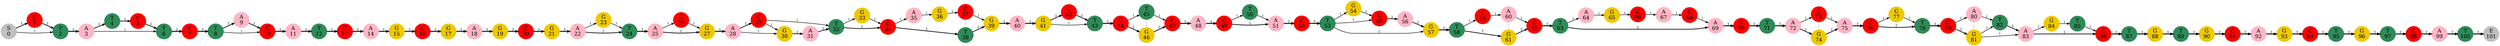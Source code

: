 // abpoa graph dot file.
// 102 nodes.
digraph ABPOA_graph {
	graph [rankdir="LR"];
	node [width=1.000000, style=filled, fixedsize=true, shape=circle];
"S
0" [color=gray, fontsize=24]
"C
1" [color=red1, fontsize=24]
"T
2" [color=seagreen4, fontsize=24]
"A
3" [color=pink1, fontsize=24]
"T
4" [color=seagreen4, fontsize=24]
"C
5" [color=red1, fontsize=24]
"T
6" [color=seagreen4, fontsize=24]
"C
7" [color=red1, fontsize=24]
"T
8" [color=seagreen4, fontsize=24]
"A
9" [color=pink1, fontsize=24]
"C
10" [color=red1, fontsize=24]
"A
11" [color=pink1, fontsize=24]
"T
12" [color=seagreen4, fontsize=24]
"C
13" [color=red1, fontsize=24]
"A
14" [color=pink1, fontsize=24]
"G
15" [color=gold2, fontsize=24]
"C
16" [color=red1, fontsize=24]
"G
17" [color=gold2, fontsize=24]
"A
18" [color=pink1, fontsize=24]
"G
19" [color=gold2, fontsize=24]
"C
20" [color=red1, fontsize=24]
"G
21" [color=gold2, fontsize=24]
"A
22" [color=pink1, fontsize=24]
"G
23" [color=gold2, fontsize=24]
"T
24" [color=seagreen4, fontsize=24]
"A
25" [color=pink1, fontsize=24]
"C
26" [color=red1, fontsize=24]
"G
27" [color=gold2, fontsize=24]
"A
28" [color=pink1, fontsize=24]
"C
29" [color=red1, fontsize=24]
"G
30" [color=gold2, fontsize=24]
"A
31" [color=pink1, fontsize=24]
"T
32" [color=seagreen4, fontsize=24]
"G
33" [color=gold2, fontsize=24]
"C
34" [color=red1, fontsize=24]
"A
35" [color=pink1, fontsize=24]
"G
36" [color=gold2, fontsize=24]
"C
37" [color=red1, fontsize=24]
"T
38" [color=seagreen4, fontsize=24]
"G
39" [color=gold2, fontsize=24]
"A
40" [color=pink1, fontsize=24]
"G
41" [color=gold2, fontsize=24]
"C
42" [color=red1, fontsize=24]
"T
43" [color=seagreen4, fontsize=24]
"C
44" [color=red1, fontsize=24]
"T
45" [color=seagreen4, fontsize=24]
"G
46" [color=gold2, fontsize=24]
"C
47" [color=red1, fontsize=24]
"A
48" [color=pink1, fontsize=24]
"C
49" [color=red1, fontsize=24]
"T
50" [color=seagreen4, fontsize=24]
"A
51" [color=pink1, fontsize=24]
"C
52" [color=red1, fontsize=24]
"T
53" [color=seagreen4, fontsize=24]
"G
54" [color=gold2, fontsize=24]
"C
55" [color=red1, fontsize=24]
"A
56" [color=pink1, fontsize=24]
"G
57" [color=gold2, fontsize=24]
"T
58" [color=seagreen4, fontsize=24]
"C
59" [color=red1, fontsize=24]
"A
60" [color=pink1, fontsize=24]
"G
61" [color=gold2, fontsize=24]
"C
62" [color=red1, fontsize=24]
"T
63" [color=seagreen4, fontsize=24]
"A
64" [color=pink1, fontsize=24]
"G
65" [color=gold2, fontsize=24]
"C
66" [color=red1, fontsize=24]
"A
67" [color=pink1, fontsize=24]
"C
68" [color=red1, fontsize=24]
"A
69" [color=pink1, fontsize=24]
"C
70" [color=red1, fontsize=24]
"T
71" [color=seagreen4, fontsize=24]
"A
72" [color=pink1, fontsize=24]
"C
73" [color=red1, fontsize=24]
"G
74" [color=gold2, fontsize=24]
"A
75" [color=pink1, fontsize=24]
"C
76" [color=red1, fontsize=24]
"G
77" [color=gold2, fontsize=24]
"T
78" [color=seagreen4, fontsize=24]
"C
79" [color=red1, fontsize=24]
"A
80" [color=pink1, fontsize=24]
"G
81" [color=gold2, fontsize=24]
"T
82" [color=seagreen4, fontsize=24]
"A
83" [color=pink1, fontsize=24]
"G
84" [color=gold2, fontsize=24]
"T
85" [color=seagreen4, fontsize=24]
"C
86" [color=red1, fontsize=24]
"T
87" [color=seagreen4, fontsize=24]
"G
88" [color=gold2, fontsize=24]
"T
89" [color=seagreen4, fontsize=24]
"G
90" [color=gold2, fontsize=24]
"C
91" [color=red1, fontsize=24]
"A
92" [color=pink1, fontsize=24]
"G
93" [color=gold2, fontsize=24]
"C
94" [color=red1, fontsize=24]
"T
95" [color=seagreen4, fontsize=24]
"G
96" [color=gold2, fontsize=24]
"T
97" [color=seagreen4, fontsize=24]
"C
98" [color=red1, fontsize=24]
"A
99" [color=pink1, fontsize=24]
"T
100" [color=seagreen4, fontsize=24]
"E
101" [color=gray, fontsize=24]
	"S
0" -> "C
1" [label="2", penwidth=3]
	"S
0" -> "T
2" [label="1", penwidth=2]
	"C
1" -> "T
2" [label="2", penwidth=3]
	"T
2" -> "A
3" [label="3", penwidth=4]
	"A
3" -> "T
4" [label="2", penwidth=3]
	"A
3" -> "T
6" [label="1", penwidth=2]
	"T
4" -> "C
5" [label="2", penwidth=3]
	"C
5" -> "T
6" [label="2", penwidth=3]
	"T
6" -> "C
7" [label="3", penwidth=4]
	"C
7" -> "T
8" [label="3", penwidth=4]
	"T
8" -> "A
9" [label="2", penwidth=3]
	"T
8" -> "C
10" [label="1", penwidth=2]
	"A
9" -> "C
10" [label="2", penwidth=3]
	"C
10" -> "A
11" [label="3", penwidth=4]
	"A
11" -> "T
12" [label="3", penwidth=4]
	"T
12" -> "C
13" [label="3", penwidth=4]
	"C
13" -> "A
14" [label="3", penwidth=4]
	"A
14" -> "G
15" [label="3", penwidth=4]
	"G
15" -> "C
16" [label="3", penwidth=4]
	"C
16" -> "G
17" [label="3", penwidth=4]
	"G
17" -> "A
18" [label="3", penwidth=4]
	"A
18" -> "G
19" [label="3", penwidth=4]
	"G
19" -> "C
20" [label="3", penwidth=4]
	"C
20" -> "G
21" [label="3", penwidth=4]
	"G
21" -> "A
22" [label="3", penwidth=4]
	"A
22" -> "T
24" [label="2", penwidth=3]
	"A
22" -> "G
23" [label="1", penwidth=2]
	"G
23" -> "T
24" [label="1", penwidth=2]
	"T
24" -> "A
25" [label="3", penwidth=4]
	"A
25" -> "G
27" [label="2", penwidth=3]
	"A
25" -> "C
26" [label="1", penwidth=2]
	"C
26" -> "G
27" [label="1", penwidth=2]
	"G
27" -> "A
28" [label="3", penwidth=4]
	"A
28" -> "C
29" [label="2", penwidth=3]
	"A
28" -> "G
30" [label="1", penwidth=2]
	"C
29" -> "G
30" [label="1", penwidth=2]
	"C
29" -> "T
32" [label="1", penwidth=2]
	"G
30" -> "A
31" [label="2", penwidth=3]
	"A
31" -> "T
32" [label="2", penwidth=3]
	"T
32" -> "C
34" [label="2", penwidth=3]
	"T
32" -> "G
33" [label="1", penwidth=2]
	"G
33" -> "C
34" [label="1", penwidth=2]
	"C
34" -> "T
38" [label="2", penwidth=3]
	"C
34" -> "A
35" [label="1", penwidth=2]
	"A
35" -> "G
36" [label="1", penwidth=2]
	"G
36" -> "C
37" [label="1", penwidth=2]
	"C
37" -> "G
39" [label="1", penwidth=2]
	{rank=same; "C
37" "T
38" };
	{ edge [style=dashed, arrowhead=none]; "C
37" -> "T
38" }
	"T
38" -> "G
39" [label="2", penwidth=3]
	{rank=same; "T
38" "C
37" };
	"G
39" -> "A
40" [label="3", penwidth=4]
	"A
40" -> "G
41" [label="3", penwidth=4]
	"G
41" -> "C
42" [label="2", penwidth=3]
	"G
41" -> "T
43" [label="1", penwidth=2]
	"C
42" -> "T
43" [label="2", penwidth=3]
	"T
43" -> "C
44" [label="3", penwidth=4]
	"C
44" -> "G
46" [label="2", penwidth=3]
	"C
44" -> "T
45" [label="1", penwidth=2]
	"T
45" -> "C
47" [label="1", penwidth=2]
	{rank=same; "T
45" "G
46" };
	{ edge [style=dashed, arrowhead=none]; "T
45" -> "G
46" }
	"G
46" -> "C
47" [label="2", penwidth=3]
	{rank=same; "G
46" "T
45" };
	"C
47" -> "A
48" [label="3", penwidth=4]
	"A
48" -> "C
49" [label="3", penwidth=4]
	"C
49" -> "A
51" [label="2", penwidth=3]
	"C
49" -> "T
50" [label="1", penwidth=2]
	"T
50" -> "A
51" [label="1", penwidth=2]
	"A
51" -> "C
52" [label="3", penwidth=4]
	"C
52" -> "T
53" [label="3", penwidth=4]
	"T
53" -> "G
54" [label="1", penwidth=2]
	"T
53" -> "G
57" [label="1", penwidth=2]
	"T
53" -> "C
55" [label="1", penwidth=2]
	"G
54" -> "C
55" [label="1", penwidth=2]
	"C
55" -> "A
56" [label="2", penwidth=3]
	"A
56" -> "G
57" [label="2", penwidth=3]
	"G
57" -> "T
58" [label="3", penwidth=4]
	"T
58" -> "G
61" [label="2", penwidth=3]
	"T
58" -> "C
59" [label="1", penwidth=2]
	"C
59" -> "A
60" [label="1", penwidth=2]
	"A
60" -> "C
62" [label="1", penwidth=2]
	{rank=same; "A
60" "G
61" };
	{ edge [style=dashed, arrowhead=none]; "A
60" -> "G
61" }
	"G
61" -> "C
62" [label="2", penwidth=3]
	{rank=same; "G
61" "A
60" };
	"C
62" -> "T
63" [label="3", penwidth=4]
	"T
63" -> "A
69" [label="2", penwidth=3]
	"T
63" -> "A
64" [label="1", penwidth=2]
	"A
64" -> "G
65" [label="1", penwidth=2]
	"G
65" -> "C
66" [label="1", penwidth=2]
	"C
66" -> "A
67" [label="1", penwidth=2]
	"A
67" -> "C
68" [label="1", penwidth=2]
	"C
68" -> "A
69" [label="1", penwidth=2]
	"A
69" -> "C
70" [label="3", penwidth=4]
	"C
70" -> "T
71" [label="3", penwidth=4]
	"T
71" -> "A
72" [label="3", penwidth=4]
	"A
72" -> "G
74" [label="2", penwidth=3]
	"A
72" -> "C
73" [label="1", penwidth=2]
	"C
73" -> "A
75" [label="1", penwidth=2]
	{rank=same; "C
73" "G
74" };
	{ edge [style=dashed, arrowhead=none]; "C
73" -> "G
74" }
	"G
74" -> "A
75" [label="2", penwidth=3]
	{rank=same; "G
74" "C
73" };
	"A
75" -> "C
76" [label="3", penwidth=4]
	"C
76" -> "T
78" [label="2", penwidth=3]
	"C
76" -> "G
77" [label="1", penwidth=2]
	"G
77" -> "T
78" [label="1", penwidth=2]
	"T
78" -> "C
79" [label="3", penwidth=4]
	"C
79" -> "G
81" [label="2", penwidth=3]
	"C
79" -> "A
80" [label="1", penwidth=2]
	"A
80" -> "T
82" [label="1", penwidth=2]
	{rank=same; "A
80" "G
81" };
	{ edge [style=dashed, arrowhead=none]; "A
80" -> "G
81" }
	"G
81" -> "T
82" [label="1", penwidth=2]
	"G
81" -> "A
83" [label="1", penwidth=2]
	{rank=same; "G
81" "A
80" };
	"T
82" -> "A
83" [label="2", penwidth=3]
	"A
83" -> "C
86" [label="2", penwidth=3]
	"A
83" -> "G
84" [label="1", penwidth=2]
	"G
84" -> "T
85" [label="1", penwidth=2]
	"T
85" -> "C
86" [label="1", penwidth=2]
	"C
86" -> "T
87" [label="3", penwidth=4]
	"T
87" -> "G
88" [label="3", penwidth=4]
	"G
88" -> "T
89" [label="3", penwidth=4]
	"T
89" -> "G
90" [label="3", penwidth=4]
	"G
90" -> "C
91" [label="3", penwidth=4]
	"C
91" -> "A
92" [label="3", penwidth=4]
	"A
92" -> "G
93" [label="3", penwidth=4]
	"G
93" -> "C
94" [label="3", penwidth=4]
	"C
94" -> "T
95" [label="3", penwidth=4]
	"T
95" -> "G
96" [label="3", penwidth=4]
	"G
96" -> "T
97" [label="3", penwidth=4]
	"T
97" -> "C
98" [label="3", penwidth=4]
	"C
98" -> "A
99" [label="3", penwidth=4]
	"A
99" -> "T
100" [label="3", penwidth=4]
	"T
100" -> "E
101" [label="3", penwidth=4]
}
